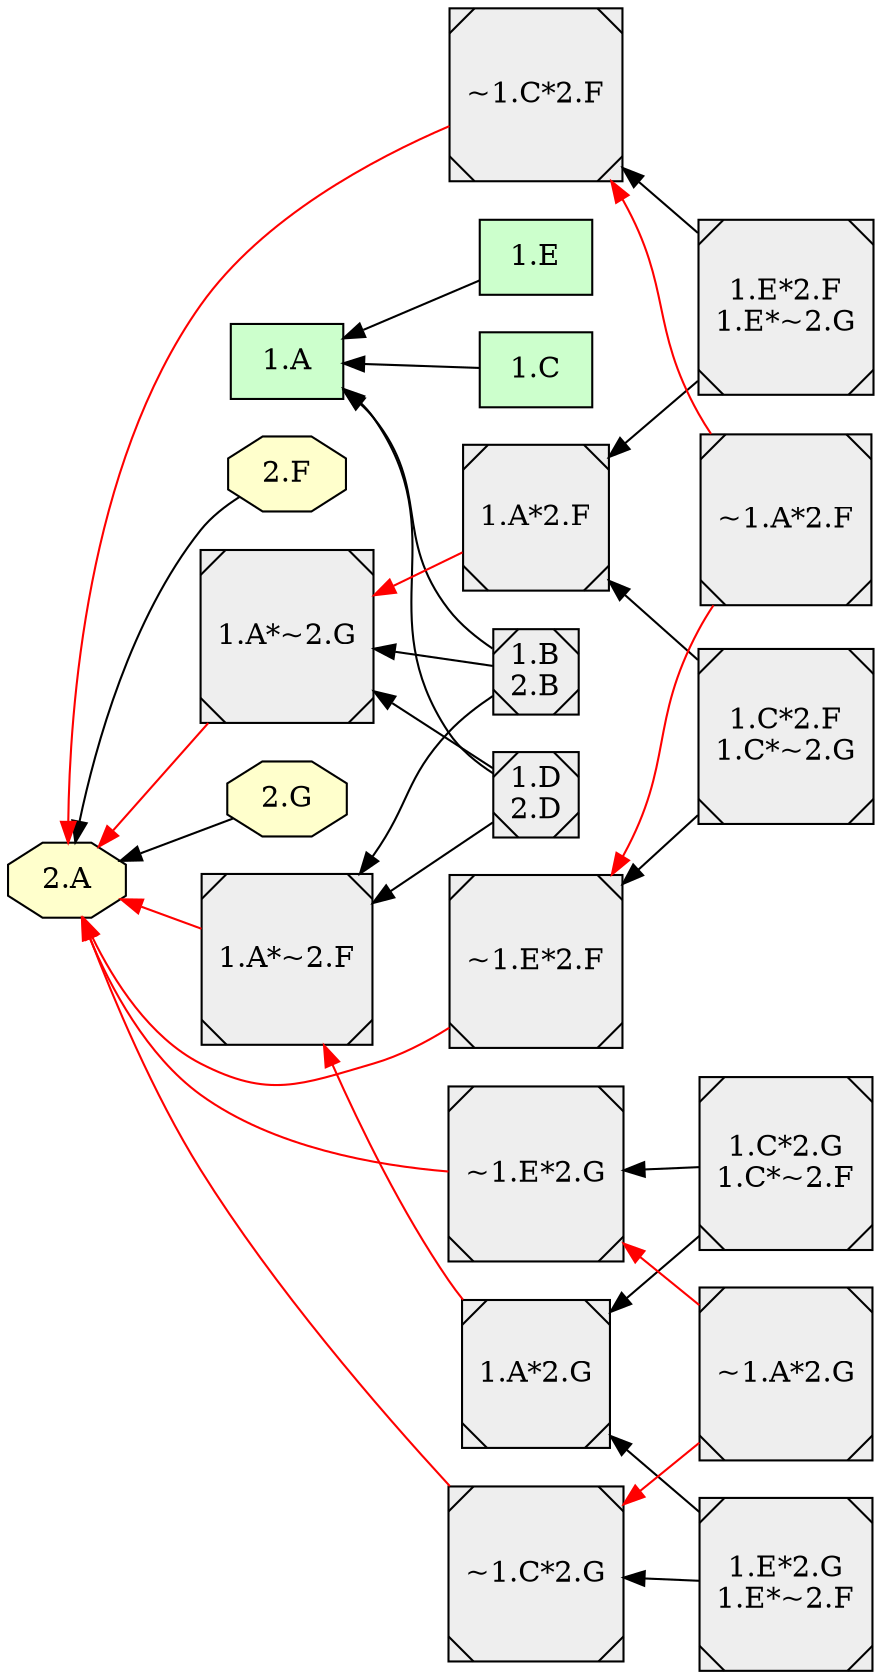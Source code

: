 digraph {

rankdir = RL

  node [shape=box style="filled" fillcolor="#CCFFCC"]
  "1.C"
  "1.A"
  "1.E"
  "1.A"
  "1.A"
  "1.A"
  node [shape=octagon style="filled" fillcolor="#FFFFCC"]
  "2.F"
  "2.A"
  "2.G"
  "2.A"
  "2.A"
  "2.A"
  "2.A"
  "2.A"
  "2.A"
  "2.A"
  "2.A"
  "2.A"
  "2.A"
  "2.A"
  "2.A"
  "2.A"
  node [shape=Msquare style="filled" fillcolor="#EEEEEE"]
  "1.B\n2.B"
  "1.D\n2.D"
  "1.D\n2.D"
  "1.E*2.G\n1.E*~2.F"
  "1.E*2.F\n1.E*~2.G"
  "1.B\n2.B"
  "1.C*2.F\n1.C*~2.G"
  "1.C*2.G\n1.C*~2.F"
  "~1.A*2.F"
  "~1.C*2.F"
  "~1.A*2.F"
  "~1.E*2.F"
  "1.A*2.F"
  "1.A*~2.G"
  "1.A*~2.F"
  "~1.A*2.G"
  "~1.C*2.G"
  "~1.A*2.G"
  "~1.E*2.G"
  "1.A*2.G"
  "1.A*~2.F"
  "1.A*~2.G"
  "~1.E*2.F"
  "~1.E*2.G"
  "~1.C*2.F"
  "~1.C*2.G"
  "1.B\n2.B"
  "1.B\n2.B"
  "1.A*~2.F"
  "1.B\n2.B"
  "1.A*~2.G"
  "1.D\n2.D"
  "1.D\n2.D"
  "1.A*~2.F"
  "1.D\n2.D"
  "1.A*~2.G"
  "1.E*2.G\n1.E*~2.F"
  "~1.C*2.G"
  "1.E*2.G\n1.E*~2.F"
  "1.A*2.G"
  "1.E*2.F\n1.E*~2.G"
  "~1.C*2.F"
  "1.E*2.F\n1.E*~2.G"
  "1.A*2.F"
  "1.C*2.G\n1.C*~2.F"
  "~1.E*2.G"
  "1.C*2.G\n1.C*~2.F"
  "1.A*2.G"
  "1.C*2.F\n1.C*~2.G"
  "~1.E*2.F"
  "1.C*2.F\n1.C*~2.G"
  "1.A*2.F"
  "1.B\n2.B"
  "1.D\n2.D"
  "1.E*2.G\n1.E*~2.F"
  "1.E*2.G\n1.E*~2.F"
  "1.A*~2.F"
  "1.E*2.F\n1.E*~2.G"
  "1.E*2.F\n1.E*~2.G"
  "1.A*~2.G"
  "1.C*2.G\n1.C*~2.F"
  "1.C*2.G\n1.C*~2.F"
  "1.A*~2.F"
  "1.C*2.F\n1.C*~2.G"
  "1.C*2.F\n1.C*~2.G"
  "1.A*~2.G"
  "1.C" -> "1.A" [style=filled, color=black];
  "1.E" -> "1.A" [style=filled, color=black];
  "2.F" -> "2.A" [style=filled, color=black];
  "2.G" -> "2.A" [style=filled, color=black];
  "~1.A*2.F" -> "~1.C*2.F" [style=filled, color=red];
  "~1.A*2.F" -> "~1.E*2.F" [style=filled, color=red];
  "1.A*2.F" -> "1.A*~2.G" [style=filled, color=red];
  "1.A*~2.F" -> "2.A" [style=filled, color=red];
  "~1.A*2.G" -> "~1.C*2.G" [style=filled, color=red];
  "~1.A*2.G" -> "~1.E*2.G" [style=filled, color=red];
  "1.A*2.G" -> "1.A*~2.F" [style=filled, color=red];
  "1.A*~2.G" -> "2.A" [style=filled, color=red];
  "~1.E*2.F" -> "2.A" [style=filled, color=red];
  "~1.E*2.G" -> "2.A" [style=filled, color=red];
  "~1.C*2.F" -> "2.A" [style=filled, color=red];
  "~1.C*2.G" -> "2.A" [style=filled, color=red];
  "1.B\n2.B" -> "1.A" [style=filled, color=black];
  "1.B\n2.B" -> "1.A*~2.F" [style=filled, color=black];
  "1.B\n2.B" -> "1.A*~2.G" [style=filled, color=black];
  "1.D\n2.D" -> "1.A" [style=filled, color=black];
  "1.D\n2.D" -> "1.A*~2.F" [style=filled, color=black];
  "1.D\n2.D" -> "1.A*~2.G" [style=filled, color=black];
  "1.E*2.G\n1.E*~2.F" -> "~1.C*2.G" [style=filled, color=black];
  "1.E*2.G\n1.E*~2.F" -> "1.A*2.G" [style=filled, color=black];
  "1.E*2.F\n1.E*~2.G" -> "~1.C*2.F" [style=filled, color=black];
  "1.E*2.F\n1.E*~2.G" -> "1.A*2.F" [style=filled, color=black];
  "1.C*2.G\n1.C*~2.F" -> "~1.E*2.G" [style=filled, color=black];
  "1.C*2.G\n1.C*~2.F" -> "1.A*2.G" [style=filled, color=black];
  "1.C*2.F\n1.C*~2.G" -> "~1.E*2.F" [style=filled, color=black];
  "1.C*2.F\n1.C*~2.G" -> "1.A*2.F" [style=filled, color=black];
  subgraph cluster_lg {
    rankdir = LR
  }
}
